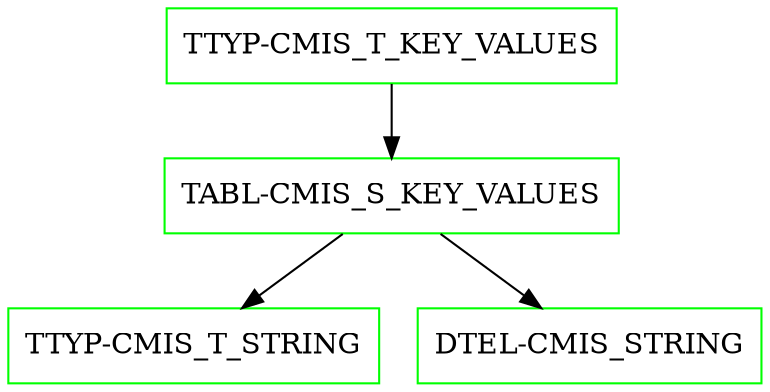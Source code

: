 digraph G {
  "TTYP-CMIS_T_KEY_VALUES" [shape=box,color=green];
  "TABL-CMIS_S_KEY_VALUES" [shape=box,color=green,URL="./TABL_CMIS_S_KEY_VALUES.html"];
  "TTYP-CMIS_T_STRING" [shape=box,color=green,URL="./TTYP_CMIS_T_STRING.html"];
  "DTEL-CMIS_STRING" [shape=box,color=green,URL="./DTEL_CMIS_STRING.html"];
  "TTYP-CMIS_T_KEY_VALUES" -> "TABL-CMIS_S_KEY_VALUES";
  "TABL-CMIS_S_KEY_VALUES" -> "DTEL-CMIS_STRING";
  "TABL-CMIS_S_KEY_VALUES" -> "TTYP-CMIS_T_STRING";
}
